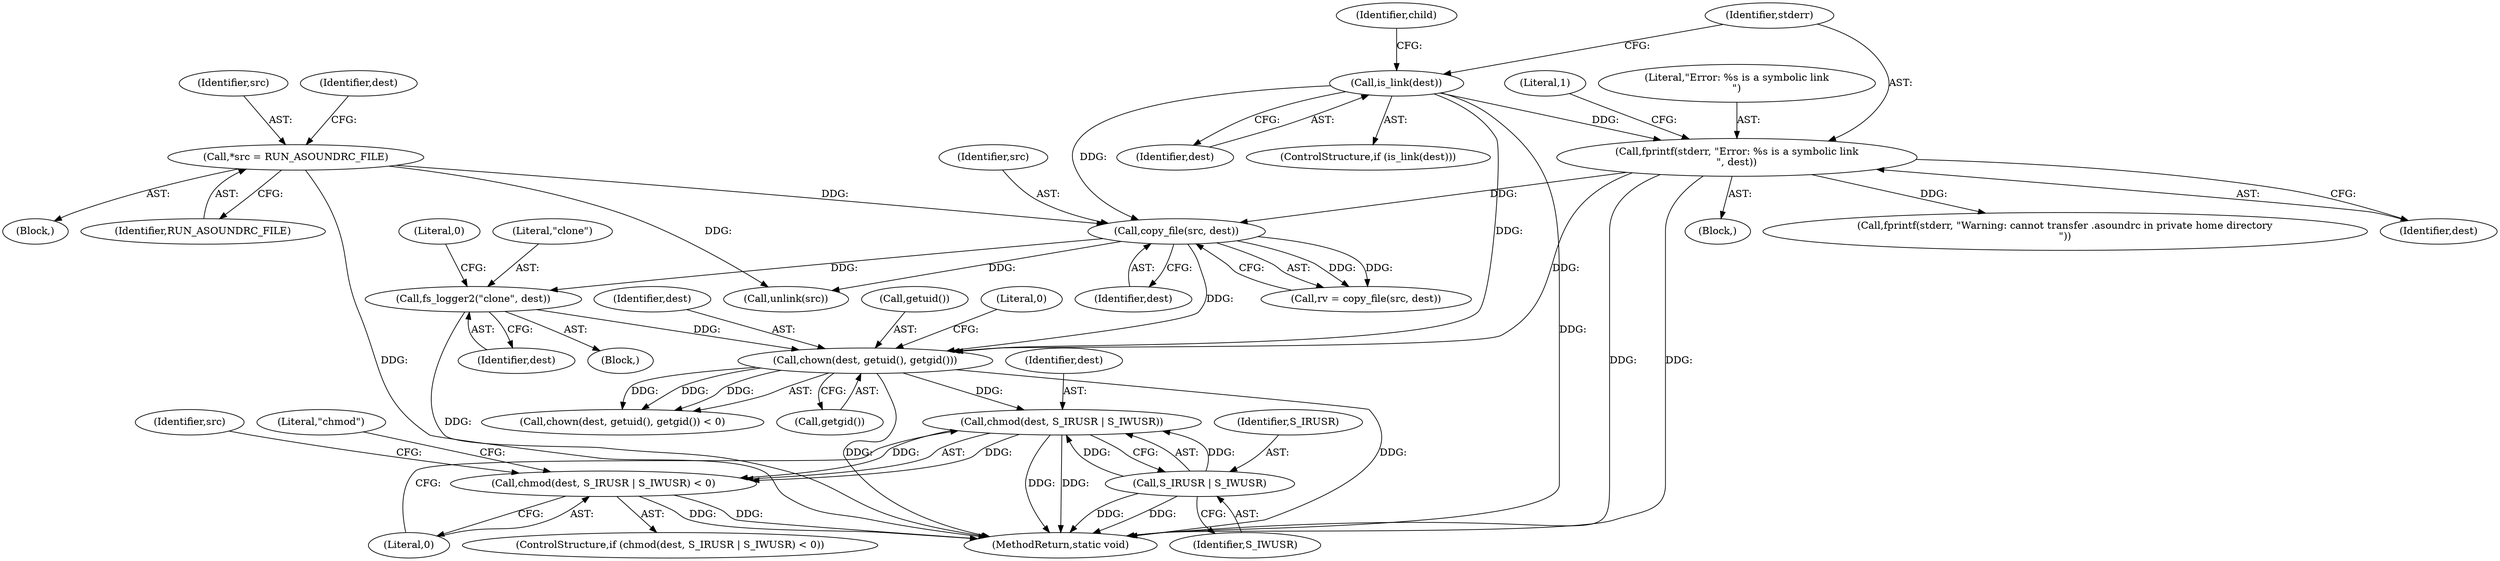 digraph "0_firejail_903fd8a0789ca3cc3c21d84cd0282481515592ef@API" {
"1000181" [label="(Call,chmod(dest, S_IRUSR | S_IWUSR))"];
"1000172" [label="(Call,chown(dest, getuid(), getgid()))"];
"1000122" [label="(Call,is_link(dest))"];
"1000151" [label="(Call,copy_file(src, dest))"];
"1000104" [label="(Call,*src = RUN_ASOUNDRC_FILE)"];
"1000125" [label="(Call,fprintf(stderr, \"Error: %s is a symbolic link\n\", dest))"];
"1000161" [label="(Call,fs_logger2(\"clone\", dest))"];
"1000183" [label="(Call,S_IRUSR | S_IWUSR)"];
"1000180" [label="(Call,chmod(dest, S_IRUSR | S_IWUSR) < 0)"];
"1000173" [label="(Identifier,dest)"];
"1000133" [label="(Identifier,child)"];
"1000190" [label="(Identifier,src)"];
"1000161" [label="(Call,fs_logger2(\"clone\", dest))"];
"1000124" [label="(Block,)"];
"1000156" [label="(Call,fprintf(stderr, \"Warning: cannot transfer .asoundrc in private home directory\n\"))"];
"1000128" [label="(Identifier,dest)"];
"1000186" [label="(Literal,0)"];
"1000184" [label="(Identifier,S_IRUSR)"];
"1000123" [label="(Identifier,dest)"];
"1000125" [label="(Call,fprintf(stderr, \"Error: %s is a symbolic link\n\", dest))"];
"1000152" [label="(Identifier,src)"];
"1000182" [label="(Identifier,dest)"];
"1000174" [label="(Call,getuid())"];
"1000191" [label="(MethodReturn,static void)"];
"1000105" [label="(Identifier,src)"];
"1000162" [label="(Literal,\"clone\")"];
"1000171" [label="(Call,chown(dest, getuid(), getgid()) < 0)"];
"1000183" [label="(Call,S_IRUSR | S_IWUSR)"];
"1000127" [label="(Literal,\"Error: %s is a symbolic link\n\")"];
"1000126" [label="(Identifier,stderr)"];
"1000130" [label="(Literal,1)"];
"1000189" [label="(Call,unlink(src))"];
"1000176" [label="(Literal,0)"];
"1000121" [label="(ControlStructure,if (is_link(dest)))"];
"1000106" [label="(Identifier,RUN_ASOUNDRC_FILE)"];
"1000112" [label="(Identifier,dest)"];
"1000175" [label="(Call,getgid())"];
"1000180" [label="(Call,chmod(dest, S_IRUSR | S_IWUSR) < 0)"];
"1000149" [label="(Call,rv = copy_file(src, dest))"];
"1000153" [label="(Identifier,dest)"];
"1000102" [label="(Block,)"];
"1000163" [label="(Identifier,dest)"];
"1000122" [label="(Call,is_link(dest))"];
"1000188" [label="(Literal,\"chmod\")"];
"1000172" [label="(Call,chown(dest, getuid(), getgid()))"];
"1000160" [label="(Block,)"];
"1000179" [label="(ControlStructure,if (chmod(dest, S_IRUSR | S_IWUSR) < 0))"];
"1000181" [label="(Call,chmod(dest, S_IRUSR | S_IWUSR))"];
"1000104" [label="(Call,*src = RUN_ASOUNDRC_FILE)"];
"1000185" [label="(Identifier,S_IWUSR)"];
"1000151" [label="(Call,copy_file(src, dest))"];
"1000165" [label="(Literal,0)"];
"1000181" -> "1000180"  [label="AST: "];
"1000181" -> "1000183"  [label="CFG: "];
"1000182" -> "1000181"  [label="AST: "];
"1000183" -> "1000181"  [label="AST: "];
"1000186" -> "1000181"  [label="CFG: "];
"1000181" -> "1000191"  [label="DDG: "];
"1000181" -> "1000191"  [label="DDG: "];
"1000181" -> "1000180"  [label="DDG: "];
"1000181" -> "1000180"  [label="DDG: "];
"1000172" -> "1000181"  [label="DDG: "];
"1000183" -> "1000181"  [label="DDG: "];
"1000183" -> "1000181"  [label="DDG: "];
"1000172" -> "1000171"  [label="AST: "];
"1000172" -> "1000175"  [label="CFG: "];
"1000173" -> "1000172"  [label="AST: "];
"1000174" -> "1000172"  [label="AST: "];
"1000175" -> "1000172"  [label="AST: "];
"1000176" -> "1000172"  [label="CFG: "];
"1000172" -> "1000191"  [label="DDG: "];
"1000172" -> "1000191"  [label="DDG: "];
"1000172" -> "1000171"  [label="DDG: "];
"1000172" -> "1000171"  [label="DDG: "];
"1000172" -> "1000171"  [label="DDG: "];
"1000122" -> "1000172"  [label="DDG: "];
"1000151" -> "1000172"  [label="DDG: "];
"1000125" -> "1000172"  [label="DDG: "];
"1000161" -> "1000172"  [label="DDG: "];
"1000122" -> "1000121"  [label="AST: "];
"1000122" -> "1000123"  [label="CFG: "];
"1000123" -> "1000122"  [label="AST: "];
"1000126" -> "1000122"  [label="CFG: "];
"1000133" -> "1000122"  [label="CFG: "];
"1000122" -> "1000191"  [label="DDG: "];
"1000122" -> "1000125"  [label="DDG: "];
"1000122" -> "1000151"  [label="DDG: "];
"1000151" -> "1000149"  [label="AST: "];
"1000151" -> "1000153"  [label="CFG: "];
"1000152" -> "1000151"  [label="AST: "];
"1000153" -> "1000151"  [label="AST: "];
"1000149" -> "1000151"  [label="CFG: "];
"1000151" -> "1000149"  [label="DDG: "];
"1000151" -> "1000149"  [label="DDG: "];
"1000104" -> "1000151"  [label="DDG: "];
"1000125" -> "1000151"  [label="DDG: "];
"1000151" -> "1000161"  [label="DDG: "];
"1000151" -> "1000189"  [label="DDG: "];
"1000104" -> "1000102"  [label="AST: "];
"1000104" -> "1000106"  [label="CFG: "];
"1000105" -> "1000104"  [label="AST: "];
"1000106" -> "1000104"  [label="AST: "];
"1000112" -> "1000104"  [label="CFG: "];
"1000104" -> "1000191"  [label="DDG: "];
"1000104" -> "1000189"  [label="DDG: "];
"1000125" -> "1000124"  [label="AST: "];
"1000125" -> "1000128"  [label="CFG: "];
"1000126" -> "1000125"  [label="AST: "];
"1000127" -> "1000125"  [label="AST: "];
"1000128" -> "1000125"  [label="AST: "];
"1000130" -> "1000125"  [label="CFG: "];
"1000125" -> "1000191"  [label="DDG: "];
"1000125" -> "1000191"  [label="DDG: "];
"1000125" -> "1000156"  [label="DDG: "];
"1000161" -> "1000160"  [label="AST: "];
"1000161" -> "1000163"  [label="CFG: "];
"1000162" -> "1000161"  [label="AST: "];
"1000163" -> "1000161"  [label="AST: "];
"1000165" -> "1000161"  [label="CFG: "];
"1000161" -> "1000191"  [label="DDG: "];
"1000183" -> "1000185"  [label="CFG: "];
"1000184" -> "1000183"  [label="AST: "];
"1000185" -> "1000183"  [label="AST: "];
"1000183" -> "1000191"  [label="DDG: "];
"1000183" -> "1000191"  [label="DDG: "];
"1000180" -> "1000179"  [label="AST: "];
"1000180" -> "1000186"  [label="CFG: "];
"1000186" -> "1000180"  [label="AST: "];
"1000188" -> "1000180"  [label="CFG: "];
"1000190" -> "1000180"  [label="CFG: "];
"1000180" -> "1000191"  [label="DDG: "];
"1000180" -> "1000191"  [label="DDG: "];
}
